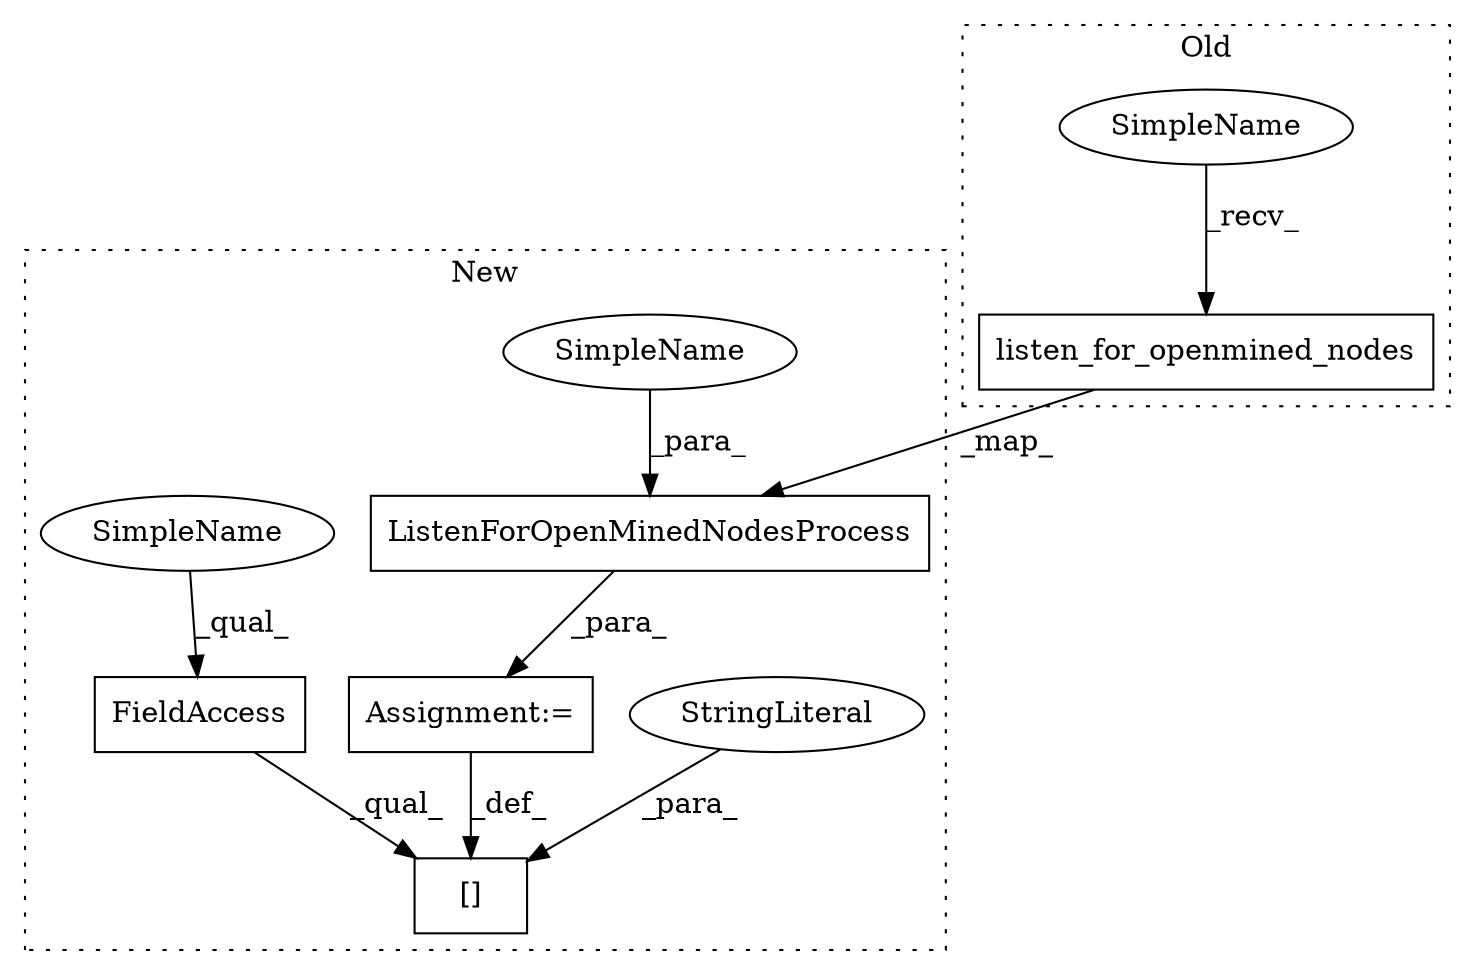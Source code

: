 digraph G {
subgraph cluster0 {
1 [label="listen_for_openmined_nodes" a="32" s="396,424" l="27,1" shape="box"];
7 [label="SimpleName" a="42" s="391" l="4" shape="ellipse"];
label = "Old";
style="dotted";
}
subgraph cluster1 {
2 [label="ListenForOpenMinedNodesProcess" a="32" s="512,549" l="31,1" shape="box"];
3 [label="[]" a="2" s="467,510" l="15,1" shape="box"];
4 [label="FieldAccess" a="22" s="467" l="14" shape="box"];
5 [label="StringLiteral" a="45" s="482" l="28" shape="ellipse"];
6 [label="Assignment:=" a="7" s="511" l="1" shape="box"];
8 [label="SimpleName" a="42" s="543" l="4" shape="ellipse"];
9 [label="SimpleName" a="42" s="467" l="4" shape="ellipse"];
label = "New";
style="dotted";
}
1 -> 2 [label="_map_"];
2 -> 6 [label="_para_"];
4 -> 3 [label="_qual_"];
5 -> 3 [label="_para_"];
6 -> 3 [label="_def_"];
7 -> 1 [label="_recv_"];
8 -> 2 [label="_para_"];
9 -> 4 [label="_qual_"];
}